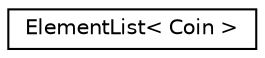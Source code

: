 digraph "Graphical Class Hierarchy"
{
  edge [fontname="Helvetica",fontsize="10",labelfontname="Helvetica",labelfontsize="10"];
  node [fontname="Helvetica",fontsize="10",shape=record];
  rankdir="LR";
  Node0 [label="ElementList\< Coin \>",height=0.2,width=0.4,color="black", fillcolor="white", style="filled",URL="$struct_element_list.html"];
}
